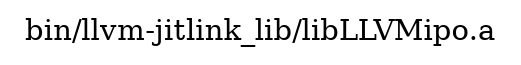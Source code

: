 digraph "bin/llvm-jitlink_lib/libLLVMipo.a" {
	label="bin/llvm-jitlink_lib/libLLVMipo.a";
	rankdir=LR;

}
